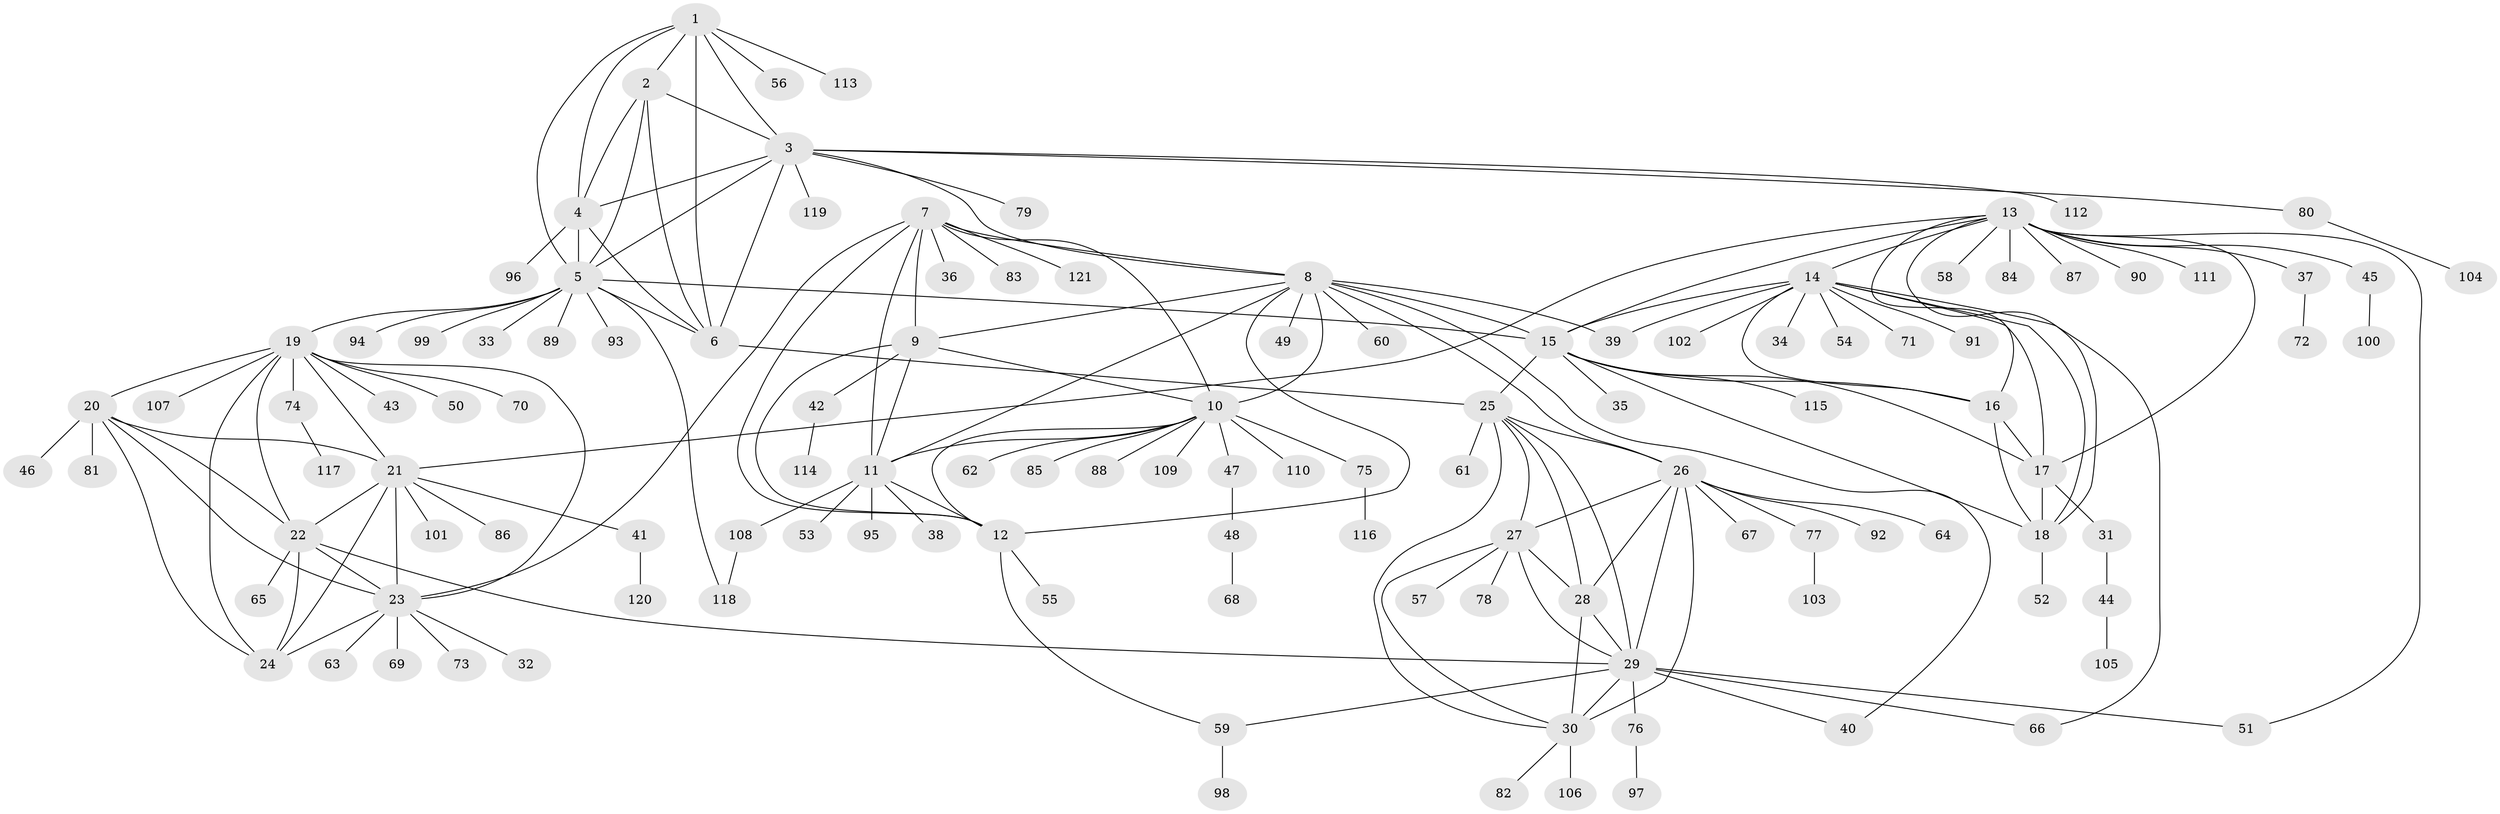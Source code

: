 // Generated by graph-tools (version 1.1) at 2025/37/03/09/25 02:37:10]
// undirected, 121 vertices, 182 edges
graph export_dot {
graph [start="1"]
  node [color=gray90,style=filled];
  1;
  2;
  3;
  4;
  5;
  6;
  7;
  8;
  9;
  10;
  11;
  12;
  13;
  14;
  15;
  16;
  17;
  18;
  19;
  20;
  21;
  22;
  23;
  24;
  25;
  26;
  27;
  28;
  29;
  30;
  31;
  32;
  33;
  34;
  35;
  36;
  37;
  38;
  39;
  40;
  41;
  42;
  43;
  44;
  45;
  46;
  47;
  48;
  49;
  50;
  51;
  52;
  53;
  54;
  55;
  56;
  57;
  58;
  59;
  60;
  61;
  62;
  63;
  64;
  65;
  66;
  67;
  68;
  69;
  70;
  71;
  72;
  73;
  74;
  75;
  76;
  77;
  78;
  79;
  80;
  81;
  82;
  83;
  84;
  85;
  86;
  87;
  88;
  89;
  90;
  91;
  92;
  93;
  94;
  95;
  96;
  97;
  98;
  99;
  100;
  101;
  102;
  103;
  104;
  105;
  106;
  107;
  108;
  109;
  110;
  111;
  112;
  113;
  114;
  115;
  116;
  117;
  118;
  119;
  120;
  121;
  1 -- 2;
  1 -- 3;
  1 -- 4;
  1 -- 5;
  1 -- 6;
  1 -- 56;
  1 -- 113;
  2 -- 3;
  2 -- 4;
  2 -- 5;
  2 -- 6;
  3 -- 4;
  3 -- 5;
  3 -- 6;
  3 -- 8;
  3 -- 79;
  3 -- 80;
  3 -- 112;
  3 -- 119;
  4 -- 5;
  4 -- 6;
  4 -- 96;
  5 -- 6;
  5 -- 15;
  5 -- 19;
  5 -- 33;
  5 -- 89;
  5 -- 93;
  5 -- 94;
  5 -- 99;
  5 -- 118;
  6 -- 25;
  7 -- 8;
  7 -- 9;
  7 -- 10;
  7 -- 11;
  7 -- 12;
  7 -- 23;
  7 -- 36;
  7 -- 83;
  7 -- 121;
  8 -- 9;
  8 -- 10;
  8 -- 11;
  8 -- 12;
  8 -- 15;
  8 -- 26;
  8 -- 39;
  8 -- 40;
  8 -- 49;
  8 -- 60;
  9 -- 10;
  9 -- 11;
  9 -- 12;
  9 -- 42;
  10 -- 11;
  10 -- 12;
  10 -- 47;
  10 -- 62;
  10 -- 75;
  10 -- 85;
  10 -- 88;
  10 -- 109;
  10 -- 110;
  11 -- 12;
  11 -- 38;
  11 -- 53;
  11 -- 95;
  11 -- 108;
  12 -- 55;
  12 -- 59;
  13 -- 14;
  13 -- 15;
  13 -- 16;
  13 -- 17;
  13 -- 18;
  13 -- 21;
  13 -- 37;
  13 -- 45;
  13 -- 51;
  13 -- 58;
  13 -- 84;
  13 -- 87;
  13 -- 90;
  13 -- 111;
  14 -- 15;
  14 -- 16;
  14 -- 17;
  14 -- 18;
  14 -- 34;
  14 -- 39;
  14 -- 54;
  14 -- 66;
  14 -- 71;
  14 -- 91;
  14 -- 102;
  15 -- 16;
  15 -- 17;
  15 -- 18;
  15 -- 25;
  15 -- 35;
  15 -- 115;
  16 -- 17;
  16 -- 18;
  17 -- 18;
  17 -- 31;
  18 -- 52;
  19 -- 20;
  19 -- 21;
  19 -- 22;
  19 -- 23;
  19 -- 24;
  19 -- 43;
  19 -- 50;
  19 -- 70;
  19 -- 74;
  19 -- 107;
  20 -- 21;
  20 -- 22;
  20 -- 23;
  20 -- 24;
  20 -- 46;
  20 -- 81;
  21 -- 22;
  21 -- 23;
  21 -- 24;
  21 -- 41;
  21 -- 86;
  21 -- 101;
  22 -- 23;
  22 -- 24;
  22 -- 29;
  22 -- 65;
  23 -- 24;
  23 -- 32;
  23 -- 63;
  23 -- 69;
  23 -- 73;
  25 -- 26;
  25 -- 27;
  25 -- 28;
  25 -- 29;
  25 -- 30;
  25 -- 61;
  26 -- 27;
  26 -- 28;
  26 -- 29;
  26 -- 30;
  26 -- 64;
  26 -- 67;
  26 -- 77;
  26 -- 92;
  27 -- 28;
  27 -- 29;
  27 -- 30;
  27 -- 57;
  27 -- 78;
  28 -- 29;
  28 -- 30;
  29 -- 30;
  29 -- 40;
  29 -- 51;
  29 -- 59;
  29 -- 66;
  29 -- 76;
  30 -- 82;
  30 -- 106;
  31 -- 44;
  37 -- 72;
  41 -- 120;
  42 -- 114;
  44 -- 105;
  45 -- 100;
  47 -- 48;
  48 -- 68;
  59 -- 98;
  74 -- 117;
  75 -- 116;
  76 -- 97;
  77 -- 103;
  80 -- 104;
  108 -- 118;
}

